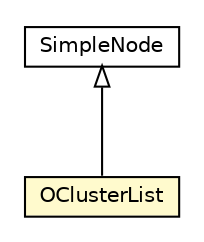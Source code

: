 #!/usr/local/bin/dot
#
# Class diagram 
# Generated by UMLGraph version R5_6-24-gf6e263 (http://www.umlgraph.org/)
#

digraph G {
	edge [fontname="Helvetica",fontsize=10,labelfontname="Helvetica",labelfontsize=10];
	node [fontname="Helvetica",fontsize=10,shape=plaintext];
	nodesep=0.25;
	ranksep=0.5;
	// com.orientechnologies.orient.core.sql.parser.SimpleNode
	c919336 [label=<<table title="com.orientechnologies.orient.core.sql.parser.SimpleNode" border="0" cellborder="1" cellspacing="0" cellpadding="2" port="p" href="./SimpleNode.html">
		<tr><td><table border="0" cellspacing="0" cellpadding="1">
<tr><td align="center" balign="center"> SimpleNode </td></tr>
		</table></td></tr>
		</table>>, URL="./SimpleNode.html", fontname="Helvetica", fontcolor="black", fontsize=10.0];
	// com.orientechnologies.orient.core.sql.parser.OClusterList
	c919361 [label=<<table title="com.orientechnologies.orient.core.sql.parser.OClusterList" border="0" cellborder="1" cellspacing="0" cellpadding="2" port="p" bgcolor="lemonChiffon" href="./OClusterList.html">
		<tr><td><table border="0" cellspacing="0" cellpadding="1">
<tr><td align="center" balign="center"> OClusterList </td></tr>
		</table></td></tr>
		</table>>, URL="./OClusterList.html", fontname="Helvetica", fontcolor="black", fontsize=10.0];
	//com.orientechnologies.orient.core.sql.parser.OClusterList extends com.orientechnologies.orient.core.sql.parser.SimpleNode
	c919336:p -> c919361:p [dir=back,arrowtail=empty];
}


